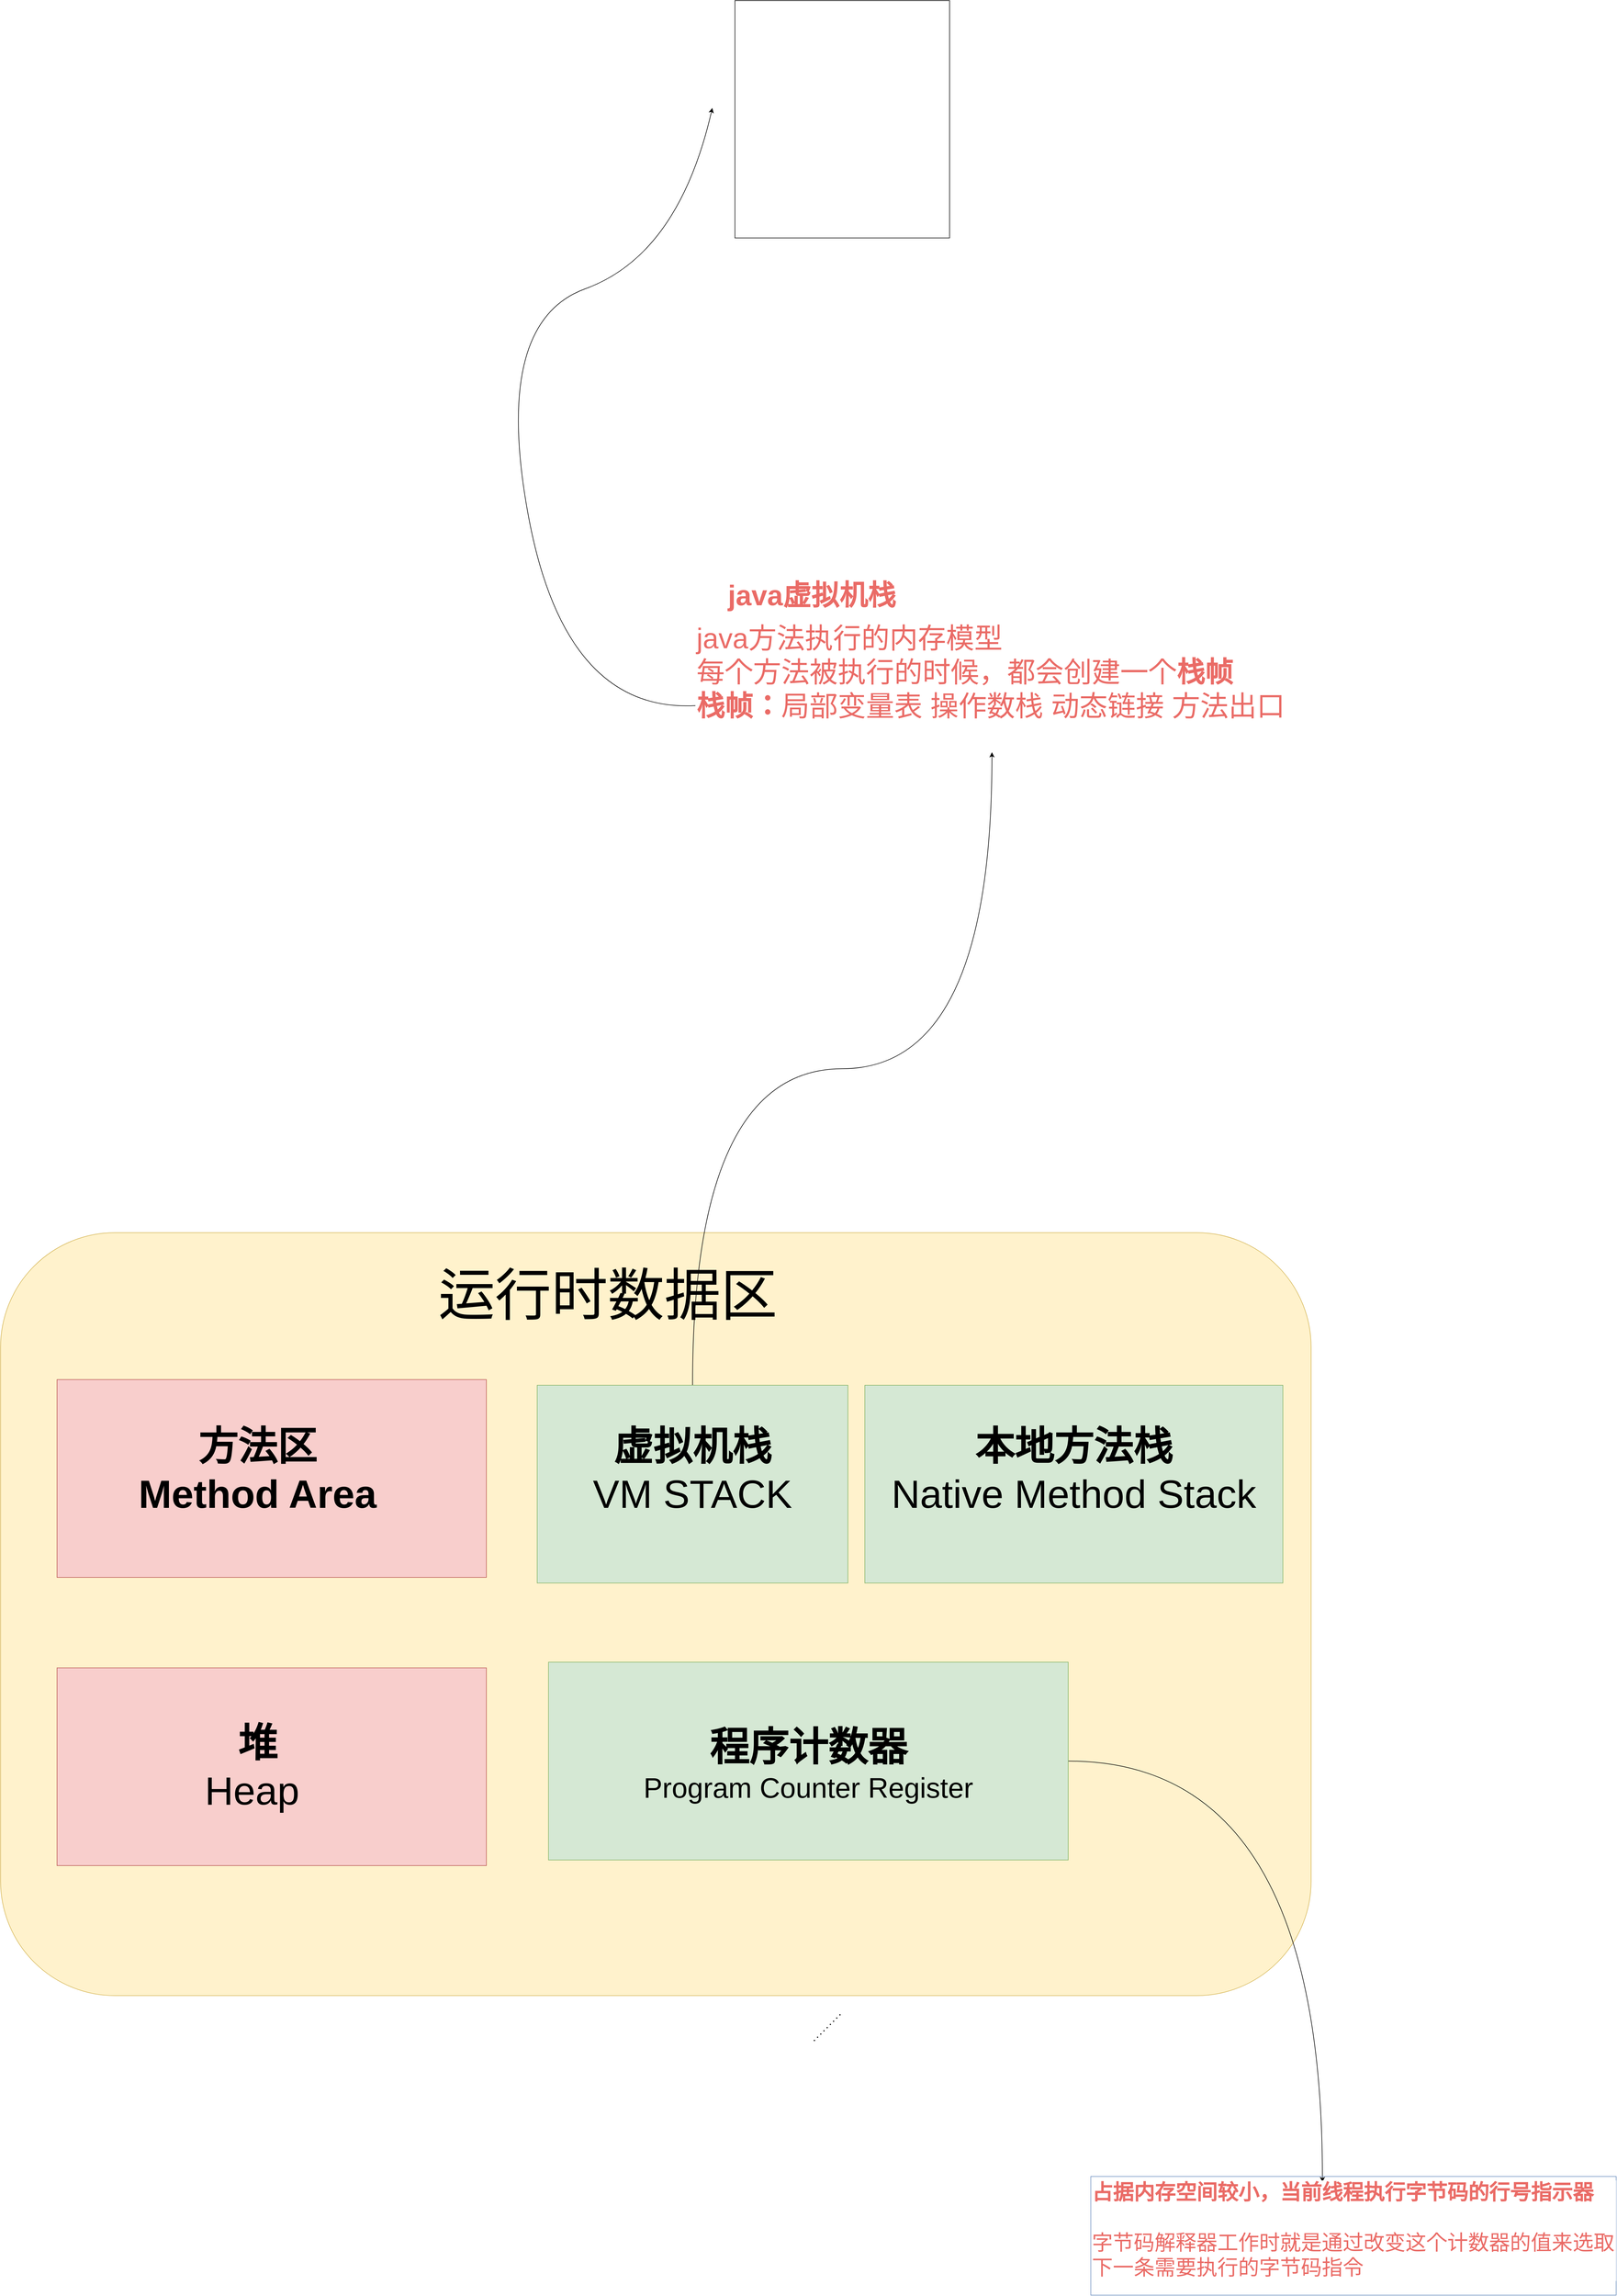 <mxfile version="14.2.9" type="github">
  <diagram id="XhSW6hmEcI-76zrVA9f5" name="Page-1">
    <mxGraphModel dx="6463" dy="5377" grid="1" gridSize="10" guides="1" tooltips="1" connect="1" arrows="1" fold="1" page="0" pageScale="1" pageWidth="291" pageHeight="413" background="#ffffff" math="0" shadow="0">
      <root>
        <mxCell id="0" />
        <mxCell id="1" parent="0" />
        <mxCell id="FTn2St-VDgIkAUPcDxeP-478" value="" style="rounded=1;whiteSpace=wrap;html=1;fillColor=#fff2cc;strokeColor=#d6b656;" vertex="1" parent="1">
          <mxGeometry x="-2400" y="-990" width="2320" height="1350" as="geometry" />
        </mxCell>
        <mxCell id="FTn2St-VDgIkAUPcDxeP-479" value="&lt;font style=&quot;font-size: 100px&quot;&gt;运行时数据区&lt;/font&gt;" style="text;html=1;strokeColor=none;fillColor=none;align=center;verticalAlign=middle;whiteSpace=wrap;rounded=0;" vertex="1" parent="1">
          <mxGeometry x="-1740" y="-940" width="830" height="120" as="geometry" />
        </mxCell>
        <mxCell id="FTn2St-VDgIkAUPcDxeP-481" value="" style="rounded=0;whiteSpace=wrap;html=1;fillColor=#f8cecc;strokeColor=#b85450;" vertex="1" parent="1">
          <mxGeometry x="-2300" y="-730" width="760" height="350" as="geometry" />
        </mxCell>
        <mxCell id="FTn2St-VDgIkAUPcDxeP-482" value="&lt;font style=&quot;font-size: 70px&quot;&gt;&lt;b&gt;方法区&lt;br&gt;Method Area&lt;/b&gt;&lt;br&gt;&lt;/font&gt;" style="text;html=1;strokeColor=none;fillColor=none;align=center;verticalAlign=middle;whiteSpace=wrap;rounded=0;" vertex="1" parent="1">
          <mxGeometry x="-2160" y="-650" width="430" height="160" as="geometry" />
        </mxCell>
        <mxCell id="FTn2St-VDgIkAUPcDxeP-483" value="" style="rounded=0;whiteSpace=wrap;html=1;fillColor=#f8cecc;strokeColor=#b85450;" vertex="1" parent="1">
          <mxGeometry x="-2300" y="-220" width="760" height="350" as="geometry" />
        </mxCell>
        <mxCell id="FTn2St-VDgIkAUPcDxeP-484" value="&lt;font style=&quot;font-size: 70px&quot;&gt;&lt;b&gt;堆&lt;br&gt;&lt;/b&gt;Heap&amp;nbsp;&lt;br&gt;&lt;/font&gt;" style="text;html=1;strokeColor=none;fillColor=none;align=center;verticalAlign=middle;whiteSpace=wrap;rounded=0;" vertex="1" parent="1">
          <mxGeometry x="-2160" y="-125" width="430" height="160" as="geometry" />
        </mxCell>
        <mxCell id="FTn2St-VDgIkAUPcDxeP-501" style="edgeStyle=orthogonalEdgeStyle;curved=1;orthogonalLoop=1;jettySize=auto;html=1;exitX=0.5;exitY=0;exitDx=0;exitDy=0;strokeColor=#000000;fontSize=37;" edge="1" parent="1" source="FTn2St-VDgIkAUPcDxeP-485" target="FTn2St-VDgIkAUPcDxeP-502">
          <mxGeometry relative="1" as="geometry">
            <mxPoint x="-900" y="-1850" as="targetPoint" />
          </mxGeometry>
        </mxCell>
        <mxCell id="FTn2St-VDgIkAUPcDxeP-485" value="" style="rounded=0;whiteSpace=wrap;html=1;fillColor=#d5e8d4;strokeColor=#82b366;" vertex="1" parent="1">
          <mxGeometry x="-1450" y="-720" width="550" height="350" as="geometry" />
        </mxCell>
        <mxCell id="FTn2St-VDgIkAUPcDxeP-486" value="" style="rounded=0;whiteSpace=wrap;html=1;fillColor=#d5e8d4;strokeColor=#82b366;" vertex="1" parent="1">
          <mxGeometry x="-870" y="-720" width="740" height="350" as="geometry" />
        </mxCell>
        <mxCell id="FTn2St-VDgIkAUPcDxeP-493" style="edgeStyle=orthogonalEdgeStyle;orthogonalLoop=1;jettySize=auto;html=1;curved=1;strokeColor=none;" edge="1" parent="1" source="FTn2St-VDgIkAUPcDxeP-487">
          <mxGeometry relative="1" as="geometry">
            <mxPoint x="-970" y="870" as="targetPoint" />
          </mxGeometry>
        </mxCell>
        <mxCell id="FTn2St-VDgIkAUPcDxeP-496" style="edgeStyle=orthogonalEdgeStyle;curved=1;orthogonalLoop=1;jettySize=auto;html=1;strokeColor=#000000;" edge="1" parent="1" source="FTn2St-VDgIkAUPcDxeP-487">
          <mxGeometry relative="1" as="geometry">
            <mxPoint x="-60" y="690.0" as="targetPoint" />
          </mxGeometry>
        </mxCell>
        <mxCell id="FTn2St-VDgIkAUPcDxeP-487" value="" style="rounded=0;whiteSpace=wrap;html=1;fillColor=#d5e8d4;strokeColor=#82b366;" vertex="1" parent="1">
          <mxGeometry x="-1430" y="-230" width="920" height="350" as="geometry" />
        </mxCell>
        <mxCell id="FTn2St-VDgIkAUPcDxeP-488" value="&lt;font style=&quot;font-size: 70px&quot;&gt;&lt;b&gt;虚拟机栈&lt;br&gt;&lt;/b&gt;VM STACK&lt;br&gt;&lt;/font&gt;" style="text;html=1;strokeColor=none;fillColor=none;align=center;verticalAlign=middle;whiteSpace=wrap;rounded=0;" vertex="1" parent="1">
          <mxGeometry x="-1390" y="-650" width="430" height="160" as="geometry" />
        </mxCell>
        <mxCell id="FTn2St-VDgIkAUPcDxeP-489" value="&lt;font style=&quot;font-size: 70px&quot;&gt;&lt;b&gt;本地方法栈&lt;br&gt;&lt;/b&gt;Native Method Stack&lt;br&gt;&lt;/font&gt;" style="text;html=1;strokeColor=none;fillColor=none;align=center;verticalAlign=middle;whiteSpace=wrap;rounded=0;" vertex="1" parent="1">
          <mxGeometry x="-845" y="-650" width="690" height="160" as="geometry" />
        </mxCell>
        <mxCell id="FTn2St-VDgIkAUPcDxeP-491" value="&lt;font&gt;&lt;b style=&quot;font-size: 70px&quot;&gt;程序计数器&lt;br&gt;&lt;/b&gt;&lt;font style=&quot;font-size: 50px&quot;&gt;Program Counter Register&lt;/font&gt;&lt;br&gt;&lt;/font&gt;" style="text;html=1;strokeColor=none;fillColor=none;align=center;verticalAlign=middle;whiteSpace=wrap;rounded=0;" vertex="1" parent="1">
          <mxGeometry x="-1340" y="-130" width="740" height="160" as="geometry" />
        </mxCell>
        <mxCell id="FTn2St-VDgIkAUPcDxeP-492" value="" style="endArrow=none;dashed=1;html=1;dashPattern=1 3;strokeWidth=2;" edge="1" parent="1">
          <mxGeometry width="50" height="50" relative="1" as="geometry">
            <mxPoint x="-960" y="440" as="sourcePoint" />
            <mxPoint x="-910" y="390" as="targetPoint" />
          </mxGeometry>
        </mxCell>
        <mxCell id="FTn2St-VDgIkAUPcDxeP-499" value="&lt;span style=&quot;background-color: rgb(255 , 255 , 255)&quot;&gt;&lt;font color=&quot;#ea6b66&quot;&gt;&lt;b&gt;占据内存空间较小，当前线程执行字节码的行号指示器&lt;br&gt;&lt;/b&gt;&lt;br&gt;字节码解释器工作时就是通过改变这个计数器的值来选取下一条需要执行的字节码指令&lt;br&gt;&lt;/font&gt;&lt;/span&gt;" style="text;html=1;strokeColor=#6c8ebf;align=left;verticalAlign=top;whiteSpace=wrap;rounded=0;labelBackgroundColor=#ffffff;fontSize=37;horizontal=1;" vertex="1" parent="1">
          <mxGeometry x="-470" y="680" width="930" height="210" as="geometry" />
        </mxCell>
        <mxCell id="FTn2St-VDgIkAUPcDxeP-502" value="&lt;h1&gt;&lt;font style=&quot;font-size: 50px&quot; color=&quot;#ea6b66&quot;&gt;&amp;nbsp; &amp;nbsp; java虚拟机栈&lt;/font&gt;&lt;/h1&gt;&lt;div&gt;&lt;font style=&quot;font-size: 50px&quot; color=&quot;#ea6b66&quot;&gt;java方法执行的内存模型&lt;/font&gt;&lt;/div&gt;&lt;div&gt;&lt;font style=&quot;font-size: 50px&quot; color=&quot;#ea6b66&quot;&gt;每个方法被执行的时候，都会创建一个&lt;b&gt;栈帧&lt;/b&gt;&lt;/font&gt;&lt;/div&gt;&lt;div&gt;&lt;font style=&quot;font-size: 50px&quot; color=&quot;#ea6b66&quot;&gt;&lt;b&gt;栈帧：&lt;/b&gt;局部变量表 操作数栈 动态链接 方法出口&lt;/font&gt;&lt;/div&gt;&lt;div&gt;&lt;font style=&quot;font-size: 50px&quot; color=&quot;#ea6b66&quot;&gt;&lt;br&gt;&lt;/font&gt;&lt;/div&gt;&lt;div style=&quot;font-size: 35px&quot;&gt;&lt;font style=&quot;font-size: 35px&quot; color=&quot;#ea6b66&quot;&gt;&lt;br&gt;&lt;/font&gt;&lt;/div&gt;&lt;div&gt;&lt;font style=&quot;font-size: 50px&quot;&gt;&lt;br&gt;&lt;/font&gt;&lt;/div&gt;" style="text;html=1;strokeColor=none;fillColor=none;align=left;verticalAlign=top;whiteSpace=wrap;rounded=0;" vertex="1" parent="1">
          <mxGeometry x="-1170" y="-2170" width="1050" height="330" as="geometry" />
        </mxCell>
        <mxCell id="FTn2St-VDgIkAUPcDxeP-506" value="" style="curved=1;endArrow=classic;html=1;strokeColor=#000000;fontSize=37;exitX=0;exitY=0.75;exitDx=0;exitDy=0;" edge="1" parent="1" source="FTn2St-VDgIkAUPcDxeP-502">
          <mxGeometry width="50" height="50" relative="1" as="geometry">
            <mxPoint x="-1450" y="-1910" as="sourcePoint" />
            <mxPoint x="-1140" y="-2980" as="targetPoint" />
            <Array as="points">
              <mxPoint x="-1400" y="-1910" />
              <mxPoint x="-1530" y="-2600" />
              <mxPoint x="-1200" y="-2720" />
            </Array>
          </mxGeometry>
        </mxCell>
        <mxCell id="FTn2St-VDgIkAUPcDxeP-507" value="" style="rounded=0;whiteSpace=wrap;html=1;labelBackgroundColor=#ffffff;fillColor=none;gradientColor=none;fontSize=37;align=left;" vertex="1" parent="1">
          <mxGeometry x="-1100" y="-3170" width="380" height="420" as="geometry" />
        </mxCell>
      </root>
    </mxGraphModel>
  </diagram>
</mxfile>
